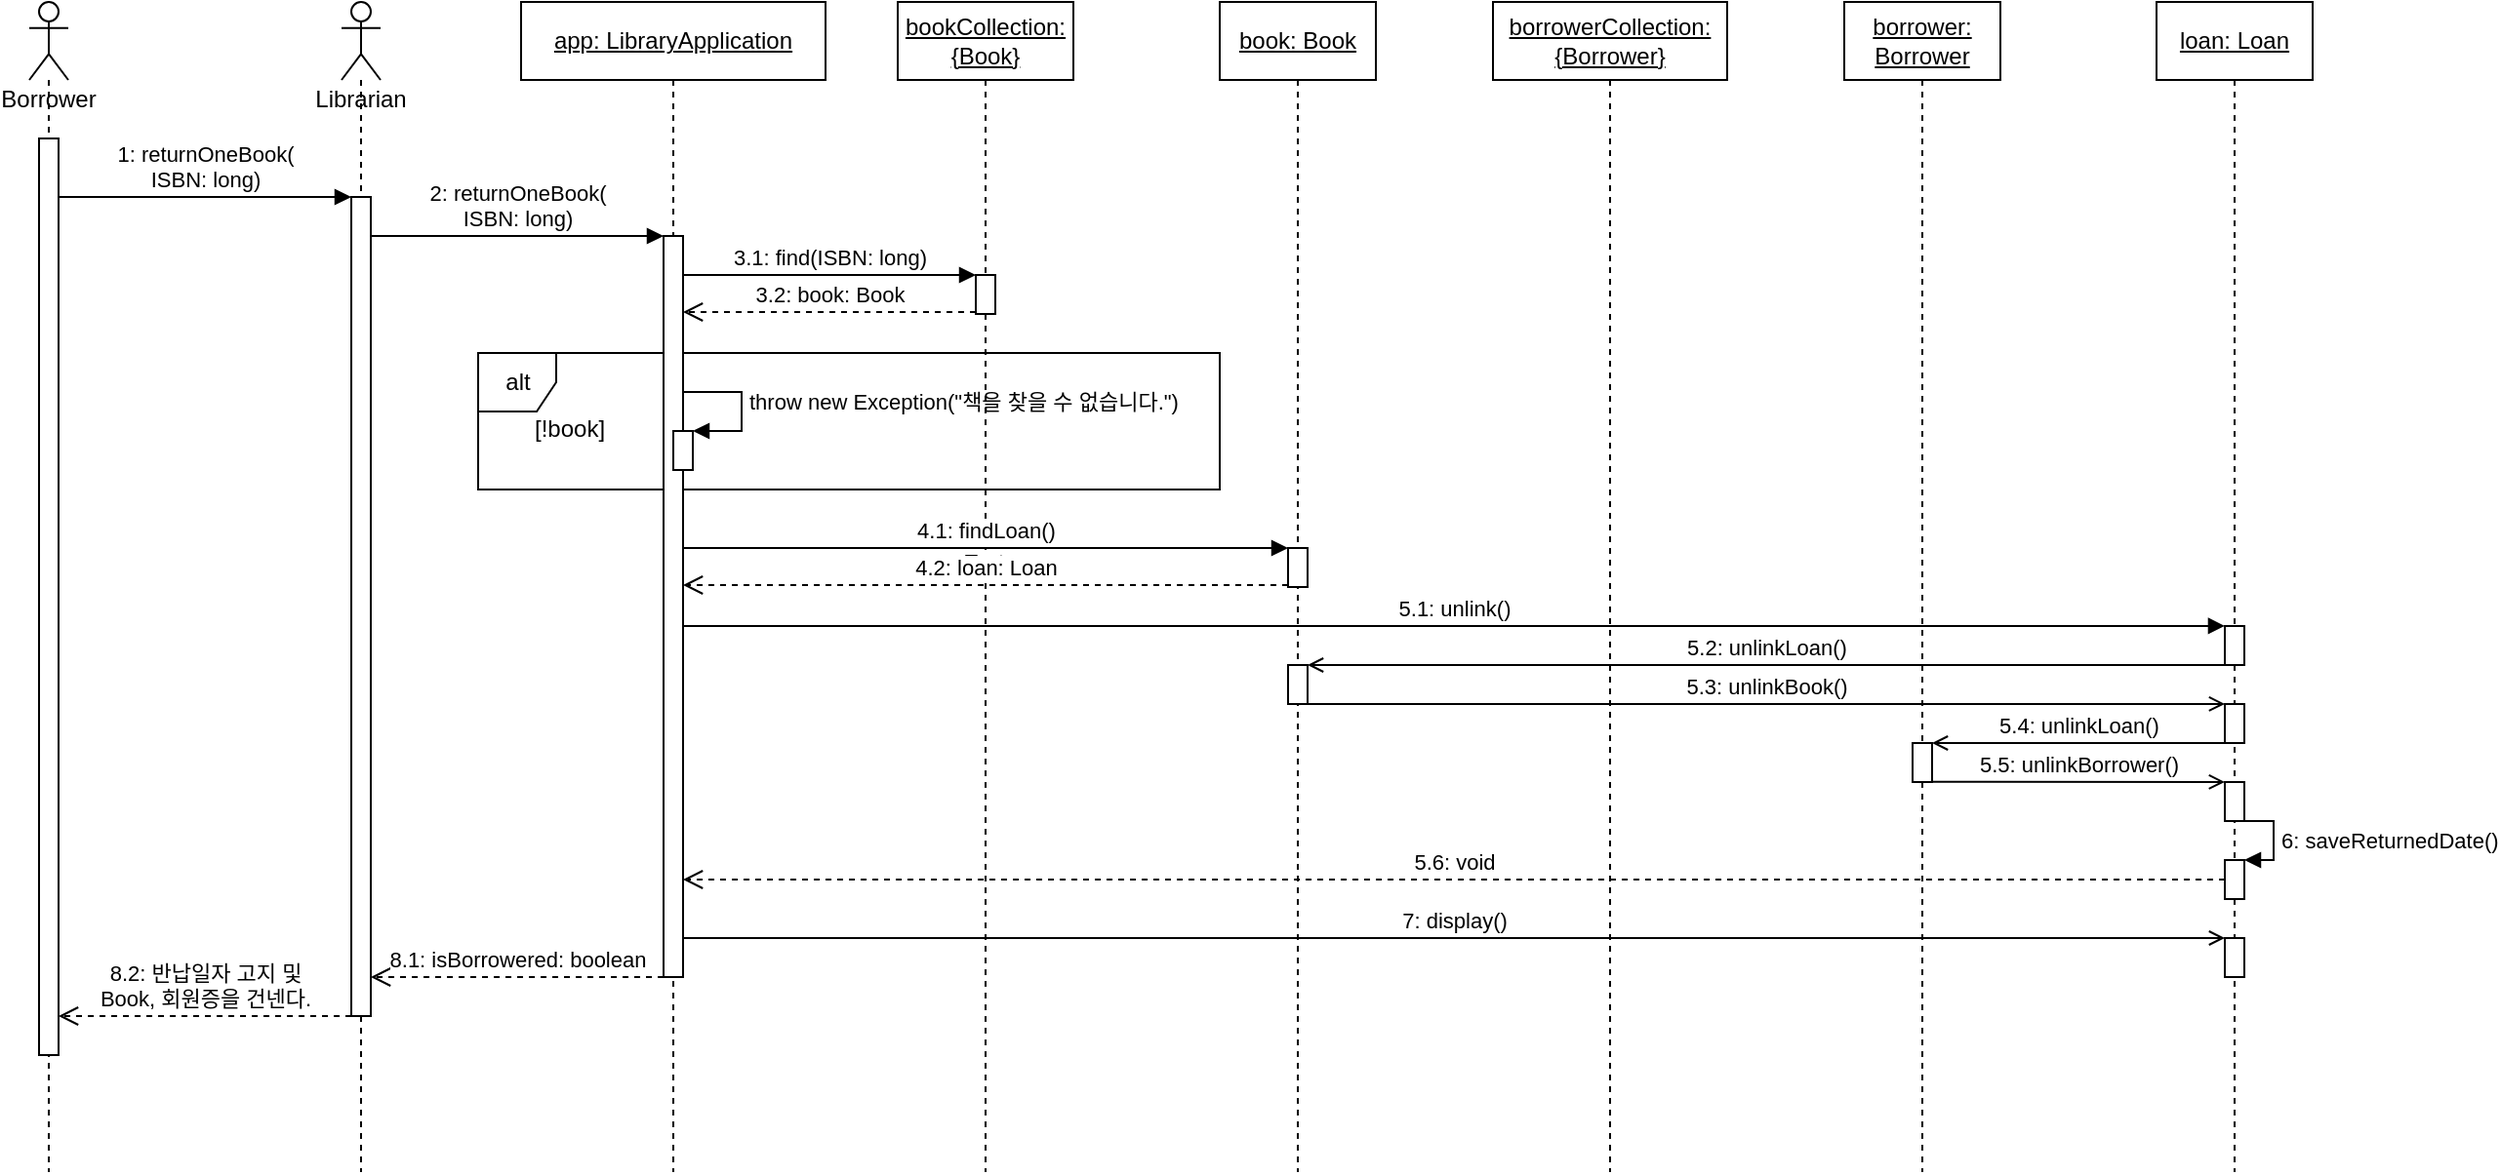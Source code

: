 <mxfile version="22.1.5" type="google">
  <diagram id="SbDjxOFhfJFgFubJpmIF" name="Page-1">
    <mxGraphModel grid="1" page="1" gridSize="10" guides="1" tooltips="1" connect="1" arrows="1" fold="1" pageScale="1" pageWidth="850" pageHeight="1100" math="0" shadow="0">
      <root>
        <mxCell id="0" />
        <mxCell id="1" parent="0" />
        <mxCell id="kDsOx472NRBSrzQ3S09K-179" value="alt" style="shape=umlFrame;tabWidth=110;tabHeight=30;tabPosition=left;html=1;boundedLbl=1;labelInHeader=1;width=40;height=30;" vertex="1" parent="1">
          <mxGeometry x="260" y="220" width="380" height="70" as="geometry" />
        </mxCell>
        <mxCell id="kDsOx472NRBSrzQ3S09K-180" value="[!book]" style="text" vertex="1" parent="kDsOx472NRBSrzQ3S09K-179">
          <mxGeometry width="40" height="20" relative="1" as="geometry">
            <mxPoint x="27" y="25" as="offset" />
          </mxGeometry>
        </mxCell>
        <mxCell id="4" value="Librarian&lt;br&gt;" style="shape=umlLifeline;participant=umlActor;perimeter=lifelinePerimeter;whiteSpace=wrap;html=1;container=1;collapsible=0;recursiveResize=0;verticalAlign=top;spacingTop=36;outlineConnect=0;" vertex="1" parent="1">
          <mxGeometry x="190" y="40" width="20" height="600" as="geometry" />
        </mxCell>
        <mxCell id="57" style="edgeStyle=none;html=1;" edge="1" parent="4" target="4">
          <mxGeometry relative="1" as="geometry">
            <mxPoint x="9.81" y="140" as="sourcePoint" />
          </mxGeometry>
        </mxCell>
        <mxCell id="88" value="" style="html=1;points=[];perimeter=orthogonalPerimeter;" vertex="1" parent="4">
          <mxGeometry x="5" y="100" width="10" height="420" as="geometry" />
        </mxCell>
        <mxCell id="8" value="&lt;u&gt;app: LibraryApplication&lt;/u&gt;" style="shape=umlLifeline;perimeter=lifelinePerimeter;whiteSpace=wrap;html=1;container=1;collapsible=0;recursiveResize=0;outlineConnect=0;" vertex="1" parent="1">
          <mxGeometry x="282" y="40" width="156" height="600" as="geometry" />
        </mxCell>
        <mxCell id="105" value="" style="html=1;points=[];perimeter=orthogonalPerimeter;" vertex="1" parent="8">
          <mxGeometry x="73" y="120" width="10" height="380" as="geometry" />
        </mxCell>
        <mxCell id="A7Dpe-sClMDW4cxCh5Jk-177" value="" style="html=1;points=[[0,0,0,0,5],[0,1,0,0,-5],[1,0,0,0,5],[1,1,0,0,-5]];perimeter=orthogonalPerimeter;outlineConnect=0;targetShapes=umlLifeline;portConstraint=eastwest;newEdgeStyle={&quot;curved&quot;:0,&quot;rounded&quot;:0};" vertex="1" parent="8">
          <mxGeometry x="78" y="220" width="10" height="20" as="geometry" />
        </mxCell>
        <mxCell id="A7Dpe-sClMDW4cxCh5Jk-178" value="throw new Exception(&quot;책을 찾을 수 없습니다.&quot;)" style="html=1;align=left;spacingLeft=2;endArrow=block;rounded=0;edgeStyle=orthogonalEdgeStyle;curved=0;rounded=0;" edge="1" parent="8" target="A7Dpe-sClMDW4cxCh5Jk-177">
          <mxGeometry relative="1" as="geometry">
            <mxPoint x="83" y="195" as="sourcePoint" />
            <Array as="points">
              <mxPoint x="83" y="200" />
              <mxPoint x="113" y="200" />
              <mxPoint x="113" y="220" />
            </Array>
          </mxGeometry>
        </mxCell>
        <mxCell id="11" value="&lt;u&gt;bookCollection: {Book}&lt;/u&gt;" style="shape=umlLifeline;perimeter=lifelinePerimeter;whiteSpace=wrap;html=1;container=1;collapsible=0;recursiveResize=0;outlineConnect=0;" vertex="1" parent="1">
          <mxGeometry x="475" y="40" width="90" height="600" as="geometry" />
        </mxCell>
        <mxCell id="108" value="" style="html=1;points=[];perimeter=orthogonalPerimeter;" vertex="1" parent="11">
          <mxGeometry x="40" y="140" width="10" height="20" as="geometry" />
        </mxCell>
        <mxCell id="48" value="&lt;u style=&quot;&quot;&gt;book: Book&lt;/u&gt;" style="shape=umlLifeline;perimeter=lifelinePerimeter;whiteSpace=wrap;html=1;container=1;collapsible=0;recursiveResize=0;outlineConnect=0;" vertex="1" parent="1">
          <mxGeometry x="640" y="40" width="80" height="600" as="geometry" />
        </mxCell>
        <mxCell id="132" value="" style="html=1;points=[];perimeter=orthogonalPerimeter;" vertex="1" parent="48">
          <mxGeometry x="35" y="340" width="10" height="20" as="geometry" />
        </mxCell>
        <mxCell id="111" value="" style="html=1;points=[];perimeter=orthogonalPerimeter;" vertex="1" parent="48">
          <mxGeometry x="35" y="280" width="10" height="20" as="geometry" />
        </mxCell>
        <mxCell id="85" value="&lt;u&gt;borrowerCollection:&lt;br&gt;{Borrower}&lt;br&gt;&lt;/u&gt;" style="shape=umlLifeline;perimeter=lifelinePerimeter;whiteSpace=wrap;html=1;container=1;collapsible=0;recursiveResize=0;outlineConnect=0;" vertex="1" parent="1">
          <mxGeometry x="780" y="40" width="120" height="600" as="geometry" />
        </mxCell>
        <mxCell id="86" value="&lt;u&gt;borrower: Borrower&lt;br&gt;&lt;/u&gt;" style="shape=umlLifeline;perimeter=lifelinePerimeter;whiteSpace=wrap;html=1;container=1;collapsible=0;recursiveResize=0;outlineConnect=0;" vertex="1" parent="1">
          <mxGeometry x="960" y="40" width="80" height="600" as="geometry" />
        </mxCell>
        <mxCell id="149" value="" style="html=1;points=[];perimeter=orthogonalPerimeter;" vertex="1" parent="86">
          <mxGeometry x="35" y="380" width="10" height="20" as="geometry" />
        </mxCell>
        <mxCell id="89" value="1: returnOneBook(&lt;br&gt;ISBN: long)" style="html=1;verticalAlign=bottom;endArrow=block;entryX=0;entryY=0;" edge="1" parent="1" source="91" target="88">
          <mxGeometry relative="1" as="geometry">
            <mxPoint x="200" y="160" as="sourcePoint" />
            <mxPoint as="offset" />
          </mxGeometry>
        </mxCell>
        <mxCell id="90" value="8.2: 반납일자 고지 및&lt;br&gt;Book, 회원증을 건넨다." style="html=1;verticalAlign=bottom;endArrow=open;dashed=1;endSize=8;exitX=0.001;exitY=1;exitDx=0;exitDy=0;exitPerimeter=0;" edge="1" parent="1" source="88" target="91">
          <mxGeometry relative="1" as="geometry">
            <mxPoint x="280" y="186" as="targetPoint" />
          </mxGeometry>
        </mxCell>
        <mxCell id="96" value="Borrower" style="shape=umlLifeline;participant=umlActor;perimeter=lifelinePerimeter;whiteSpace=wrap;html=1;container=1;collapsible=0;recursiveResize=0;verticalAlign=top;spacingTop=36;outlineConnect=0;" vertex="1" parent="1">
          <mxGeometry x="30" y="40" width="20" height="600" as="geometry" />
        </mxCell>
        <mxCell id="97" style="edgeStyle=none;html=1;" edge="1" parent="96" target="96">
          <mxGeometry relative="1" as="geometry">
            <mxPoint x="9.81" y="140" as="sourcePoint" />
          </mxGeometry>
        </mxCell>
        <mxCell id="91" value="" style="html=1;points=[];perimeter=orthogonalPerimeter;" vertex="1" parent="96">
          <mxGeometry x="5" y="70" width="10" height="470" as="geometry" />
        </mxCell>
        <mxCell id="106" value="2: returnOneBook(&lt;br&gt;ISBN: long)" style="html=1;verticalAlign=bottom;endArrow=block;entryX=0;entryY=0;" edge="1" parent="1" source="88" target="105">
          <mxGeometry relative="1" as="geometry">
            <mxPoint x="205" y="160" as="sourcePoint" />
          </mxGeometry>
        </mxCell>
        <mxCell id="107" value="8.1: isBorrowered: boolean" style="html=1;verticalAlign=bottom;endArrow=open;dashed=1;endSize=8;exitX=0.001;exitY=1;exitDx=0;exitDy=0;exitPerimeter=0;" edge="1" parent="1" source="105" target="88">
          <mxGeometry relative="1" as="geometry">
            <mxPoint x="205" y="483.0" as="targetPoint" />
          </mxGeometry>
        </mxCell>
        <mxCell id="109" value="3.1: find(ISBN: long)" style="html=1;verticalAlign=bottom;endArrow=block;entryX=0;entryY=0;" edge="1" parent="1" source="105" target="108">
          <mxGeometry relative="1" as="geometry">
            <mxPoint x="440" y="210" as="sourcePoint" />
          </mxGeometry>
        </mxCell>
        <mxCell id="110" value="3.2: book: Book" style="html=1;verticalAlign=bottom;endArrow=open;dashed=1;endSize=8;exitX=0;exitY=0.95;" edge="1" parent="1" source="108" target="105">
          <mxGeometry relative="1" as="geometry">
            <mxPoint x="440" y="286" as="targetPoint" />
          </mxGeometry>
        </mxCell>
        <mxCell id="112" value="4.1: findLoan()" style="html=1;verticalAlign=bottom;endArrow=block;entryX=0;entryY=0;" edge="1" parent="1" source="105" target="111">
          <mxGeometry relative="1" as="geometry">
            <mxPoint x="680" y="270.0" as="sourcePoint" />
            <mxPoint as="offset" />
          </mxGeometry>
        </mxCell>
        <mxCell id="KvNkUFse7i6JbTvxW8Cd-177" value="Text" style="edgeLabel;html=1;align=center;verticalAlign=middle;resizable=0;points=[];" vertex="1" connectable="0" parent="112">
          <mxGeometry x="-0.006" y="-7" relative="1" as="geometry">
            <mxPoint as="offset" />
          </mxGeometry>
        </mxCell>
        <mxCell id="113" value="4.2: loan: Loan" style="html=1;verticalAlign=bottom;endArrow=open;dashed=1;endSize=8;exitX=0;exitY=0.95;" edge="1" parent="1" source="111" target="105">
          <mxGeometry relative="1" as="geometry">
            <mxPoint x="680" y="289" as="targetPoint" />
            <mxPoint as="offset" />
          </mxGeometry>
        </mxCell>
        <mxCell id="133" value="5.2: unlinkLoan()" style="html=1;verticalAlign=bottom;endArrow=open;entryX=1;entryY=0;endFill=0;" edge="1" parent="1" source="174" target="132">
          <mxGeometry relative="1" as="geometry">
            <mxPoint x="1159.5" y="320" as="sourcePoint" />
          </mxGeometry>
        </mxCell>
        <mxCell id="138" value="5.3: unlinkBook()" style="html=1;verticalAlign=bottom;endArrow=open;entryX=0.002;entryY=-0.001;entryDx=0;entryDy=0;entryPerimeter=0;exitX=1.005;exitY=1.001;exitDx=0;exitDy=0;exitPerimeter=0;endFill=0;" edge="1" parent="1" source="132" target="153">
          <mxGeometry relative="1" as="geometry">
            <mxPoint x="686" y="307" as="sourcePoint" />
            <mxPoint x="695" y="280" as="targetPoint" />
          </mxGeometry>
        </mxCell>
        <mxCell id="150" value="5.4: unlinkLoan()" style="html=1;verticalAlign=bottom;endArrow=open;entryX=1;entryY=0;endFill=0;" edge="1" parent="1" source="153" target="149">
          <mxGeometry relative="1" as="geometry">
            <mxPoint x="1159.5" y="360" as="sourcePoint" />
          </mxGeometry>
        </mxCell>
        <mxCell id="151" value="5.5: unlinkBorrower()" style="html=1;verticalAlign=bottom;endArrow=open;exitX=1.002;exitY=0.996;exitDx=0;exitDy=0;exitPerimeter=0;entryX=-0.003;entryY=-0.002;entryDx=0;entryDy=0;entryPerimeter=0;endFill=0;" edge="1" parent="1" source="149" target="152">
          <mxGeometry relative="1" as="geometry">
            <mxPoint x="1006" y="377" as="sourcePoint" />
            <mxPoint x="1479.5" y="377" as="targetPoint" />
          </mxGeometry>
        </mxCell>
        <mxCell id="175" value="5.1: unlink()" style="html=1;verticalAlign=bottom;startArrow=none;endArrow=block;startSize=8;startFill=0;entryX=-0.003;entryY=-0.003;entryDx=0;entryDy=0;entryPerimeter=0;" edge="1" parent="1" source="105" target="174">
          <mxGeometry relative="1" as="geometry">
            <mxPoint x="1095" y="290" as="sourcePoint" />
            <mxPoint as="offset" />
          </mxGeometry>
        </mxCell>
        <mxCell id="177" value="&lt;u style=&quot;&quot;&gt;loan: Loan&lt;/u&gt;" style="shape=umlLifeline;perimeter=lifelinePerimeter;whiteSpace=wrap;html=1;container=1;collapsible=0;recursiveResize=0;outlineConnect=0;" vertex="1" parent="1">
          <mxGeometry x="1120" y="40" width="80" height="600" as="geometry" />
        </mxCell>
        <mxCell id="152" value="" style="html=1;points=[];perimeter=orthogonalPerimeter;" vertex="1" parent="177">
          <mxGeometry x="35" y="400" width="10" height="20" as="geometry" />
        </mxCell>
        <mxCell id="153" value="" style="html=1;points=[];perimeter=orthogonalPerimeter;" vertex="1" parent="177">
          <mxGeometry x="35" y="360" width="10" height="20" as="geometry" />
        </mxCell>
        <mxCell id="163" value="" style="html=1;points=[];perimeter=orthogonalPerimeter;" vertex="1" parent="177">
          <mxGeometry x="35" y="480" width="10" height="20" as="geometry" />
        </mxCell>
        <mxCell id="174" value="" style="html=1;points=[];perimeter=orthogonalPerimeter;" vertex="1" parent="177">
          <mxGeometry x="35" y="320" width="10" height="20" as="geometry" />
        </mxCell>
        <mxCell id="KvNkUFse7i6JbTvxW8Cd-184" value="6: saveReturnedDate()" style="html=1;align=left;spacingLeft=2;endArrow=block;rounded=0;edgeStyle=orthogonalEdgeStyle;curved=0;rounded=0;" edge="1" parent="177" source="152" target="KvNkUFse7i6JbTvxW8Cd-183">
          <mxGeometry relative="1" as="geometry">
            <mxPoint x="110" y="410" as="sourcePoint" />
            <Array as="points">
              <mxPoint x="60" y="420" />
              <mxPoint x="60" y="440" />
            </Array>
            <mxPoint x="120" y="450" as="targetPoint" />
            <mxPoint as="offset" />
          </mxGeometry>
        </mxCell>
        <mxCell id="KvNkUFse7i6JbTvxW8Cd-183" value="" style="html=1;points=[[0,0,0,0,5],[0,1,0,0,-5],[1,0,0,0,5],[1,1,0,0,-5]];perimeter=orthogonalPerimeter;outlineConnect=0;targetShapes=umlLifeline;portConstraint=eastwest;newEdgeStyle={&quot;curved&quot;:0,&quot;rounded&quot;:0};" vertex="1" parent="177">
          <mxGeometry x="35" y="440" width="10" height="20" as="geometry" />
        </mxCell>
        <mxCell id="164" value="7: display()" style="html=1;verticalAlign=bottom;startArrow=none;endArrow=open;startSize=8;startFill=0;endFill=0;" edge="1" parent="1" source="105" target="163">
          <mxGeometry relative="1" as="geometry">
            <mxPoint x="365" y="470" as="sourcePoint" />
            <mxPoint x="1155" y="470" as="targetPoint" />
          </mxGeometry>
        </mxCell>
        <mxCell id="176" value="5.6: void" style="html=1;verticalAlign=bottom;endArrow=open;dashed=1;endSize=8;" edge="1" parent="1" source="KvNkUFse7i6JbTvxW8Cd-183" target="105">
          <mxGeometry relative="1" as="geometry">
            <mxPoint x="1110" y="500" as="sourcePoint" />
            <mxPoint x="362" y="440" as="targetPoint" />
            <Array as="points" />
          </mxGeometry>
        </mxCell>
      </root>
    </mxGraphModel>
  </diagram>
</mxfile>

